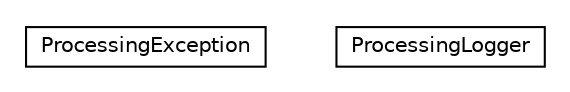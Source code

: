 #!/usr/local/bin/dot
#
# Class diagram 
# Generated by UMLGraph version R5_6-24-gf6e263 (http://www.umlgraph.org/)
#

digraph G {
	edge [fontname="Helvetica",fontsize=10,labelfontname="Helvetica",labelfontsize=10];
	node [fontname="Helvetica",fontsize=10,shape=plaintext];
	nodesep=0.25;
	ranksep=0.5;
	// io.reinert.requestor.gwtjackson.rebind.processing.ProcessingException
	c5770 [label=<<table title="io.reinert.requestor.gwtjackson.rebind.processing.ProcessingException" border="0" cellborder="1" cellspacing="0" cellpadding="2" port="p" href="./ProcessingException.html">
		<tr><td><table border="0" cellspacing="0" cellpadding="1">
<tr><td align="center" balign="center"> ProcessingException </td></tr>
		</table></td></tr>
		</table>>, URL="./ProcessingException.html", fontname="Helvetica", fontcolor="black", fontsize=10.0];
	// io.reinert.requestor.gwtjackson.rebind.processing.ProcessingLogger
	c5771 [label=<<table title="io.reinert.requestor.gwtjackson.rebind.processing.ProcessingLogger" border="0" cellborder="1" cellspacing="0" cellpadding="2" port="p" href="./ProcessingLogger.html">
		<tr><td><table border="0" cellspacing="0" cellpadding="1">
<tr><td align="center" balign="center"> ProcessingLogger </td></tr>
		</table></td></tr>
		</table>>, URL="./ProcessingLogger.html", fontname="Helvetica", fontcolor="black", fontsize=10.0];
}

